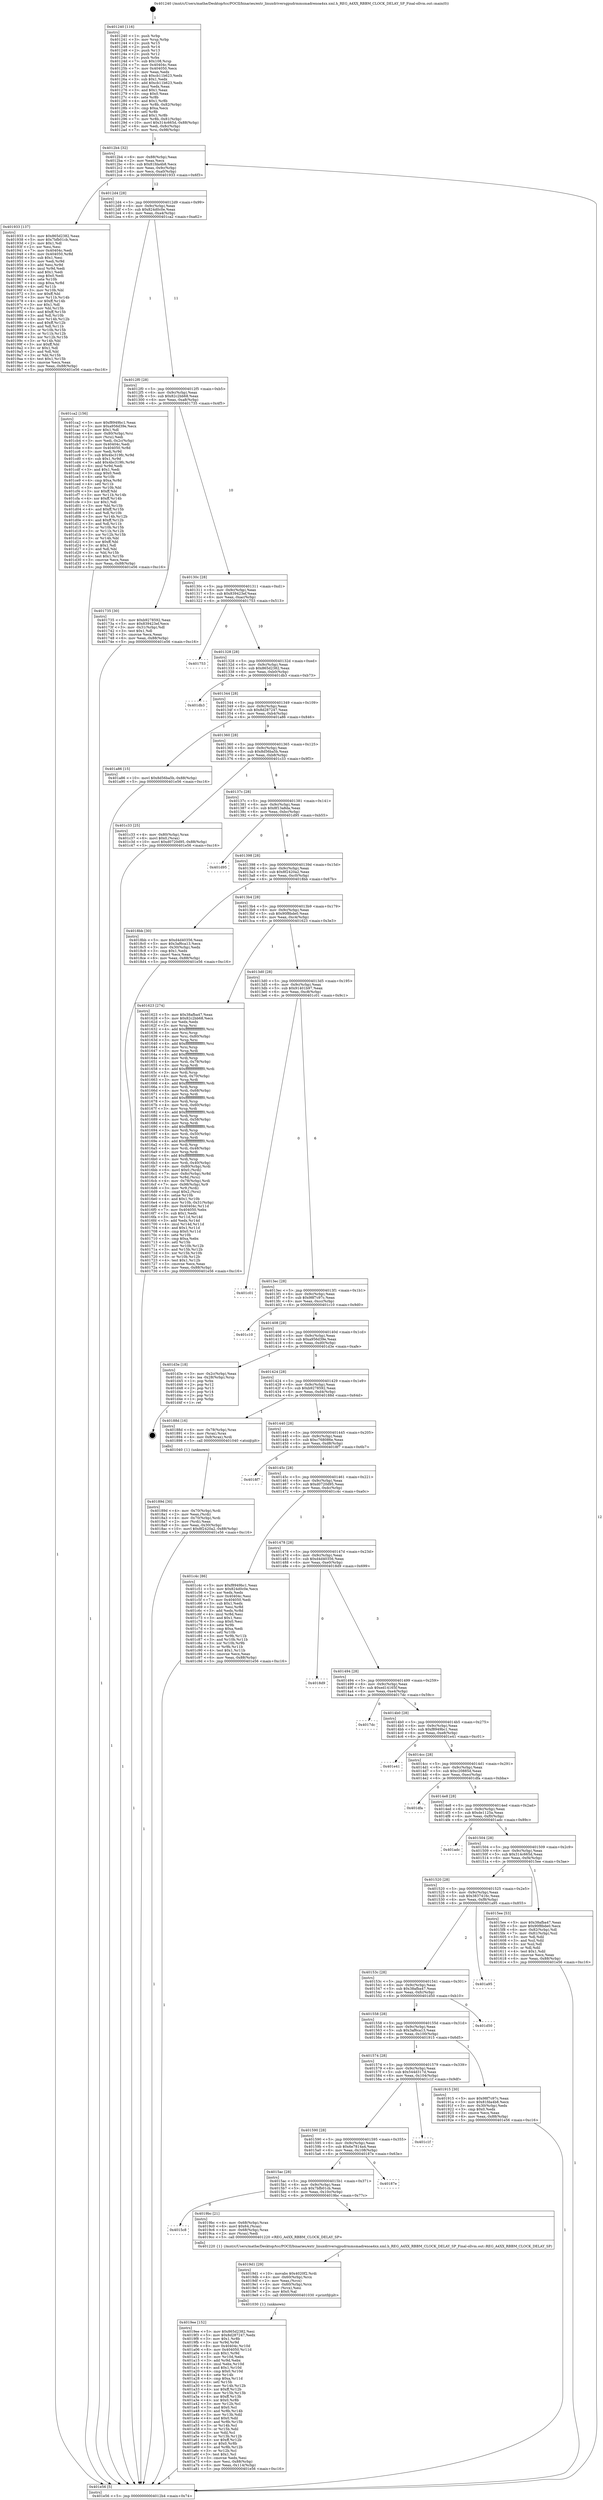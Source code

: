 digraph "0x401240" {
  label = "0x401240 (/mnt/c/Users/mathe/Desktop/tcc/POCII/binaries/extr_linuxdriversgpudrmmsmadrenoa4xx.xml.h_REG_A4XX_RBBM_CLOCK_DELAY_SP_Final-ollvm.out::main(0))"
  labelloc = "t"
  node[shape=record]

  Entry [label="",width=0.3,height=0.3,shape=circle,fillcolor=black,style=filled]
  "0x4012b4" [label="{
     0x4012b4 [32]\l
     | [instrs]\l
     &nbsp;&nbsp;0x4012b4 \<+6\>: mov -0x88(%rbp),%eax\l
     &nbsp;&nbsp;0x4012ba \<+2\>: mov %eax,%ecx\l
     &nbsp;&nbsp;0x4012bc \<+6\>: sub $0x81fda4b8,%ecx\l
     &nbsp;&nbsp;0x4012c2 \<+6\>: mov %eax,-0x9c(%rbp)\l
     &nbsp;&nbsp;0x4012c8 \<+6\>: mov %ecx,-0xa0(%rbp)\l
     &nbsp;&nbsp;0x4012ce \<+6\>: je 0000000000401933 \<main+0x6f3\>\l
  }"]
  "0x401933" [label="{
     0x401933 [137]\l
     | [instrs]\l
     &nbsp;&nbsp;0x401933 \<+5\>: mov $0x865d2382,%eax\l
     &nbsp;&nbsp;0x401938 \<+5\>: mov $0x7bfb01cb,%ecx\l
     &nbsp;&nbsp;0x40193d \<+2\>: mov $0x1,%dl\l
     &nbsp;&nbsp;0x40193f \<+2\>: xor %esi,%esi\l
     &nbsp;&nbsp;0x401941 \<+7\>: mov 0x40404c,%edi\l
     &nbsp;&nbsp;0x401948 \<+8\>: mov 0x404050,%r8d\l
     &nbsp;&nbsp;0x401950 \<+3\>: sub $0x1,%esi\l
     &nbsp;&nbsp;0x401953 \<+3\>: mov %edi,%r9d\l
     &nbsp;&nbsp;0x401956 \<+3\>: add %esi,%r9d\l
     &nbsp;&nbsp;0x401959 \<+4\>: imul %r9d,%edi\l
     &nbsp;&nbsp;0x40195d \<+3\>: and $0x1,%edi\l
     &nbsp;&nbsp;0x401960 \<+3\>: cmp $0x0,%edi\l
     &nbsp;&nbsp;0x401963 \<+4\>: sete %r10b\l
     &nbsp;&nbsp;0x401967 \<+4\>: cmp $0xa,%r8d\l
     &nbsp;&nbsp;0x40196b \<+4\>: setl %r11b\l
     &nbsp;&nbsp;0x40196f \<+3\>: mov %r10b,%bl\l
     &nbsp;&nbsp;0x401972 \<+3\>: xor $0xff,%bl\l
     &nbsp;&nbsp;0x401975 \<+3\>: mov %r11b,%r14b\l
     &nbsp;&nbsp;0x401978 \<+4\>: xor $0xff,%r14b\l
     &nbsp;&nbsp;0x40197c \<+3\>: xor $0x1,%dl\l
     &nbsp;&nbsp;0x40197f \<+3\>: mov %bl,%r15b\l
     &nbsp;&nbsp;0x401982 \<+4\>: and $0xff,%r15b\l
     &nbsp;&nbsp;0x401986 \<+3\>: and %dl,%r10b\l
     &nbsp;&nbsp;0x401989 \<+3\>: mov %r14b,%r12b\l
     &nbsp;&nbsp;0x40198c \<+4\>: and $0xff,%r12b\l
     &nbsp;&nbsp;0x401990 \<+3\>: and %dl,%r11b\l
     &nbsp;&nbsp;0x401993 \<+3\>: or %r10b,%r15b\l
     &nbsp;&nbsp;0x401996 \<+3\>: or %r11b,%r12b\l
     &nbsp;&nbsp;0x401999 \<+3\>: xor %r12b,%r15b\l
     &nbsp;&nbsp;0x40199c \<+3\>: or %r14b,%bl\l
     &nbsp;&nbsp;0x40199f \<+3\>: xor $0xff,%bl\l
     &nbsp;&nbsp;0x4019a2 \<+3\>: or $0x1,%dl\l
     &nbsp;&nbsp;0x4019a5 \<+2\>: and %dl,%bl\l
     &nbsp;&nbsp;0x4019a7 \<+3\>: or %bl,%r15b\l
     &nbsp;&nbsp;0x4019aa \<+4\>: test $0x1,%r15b\l
     &nbsp;&nbsp;0x4019ae \<+3\>: cmovne %ecx,%eax\l
     &nbsp;&nbsp;0x4019b1 \<+6\>: mov %eax,-0x88(%rbp)\l
     &nbsp;&nbsp;0x4019b7 \<+5\>: jmp 0000000000401e56 \<main+0xc16\>\l
  }"]
  "0x4012d4" [label="{
     0x4012d4 [28]\l
     | [instrs]\l
     &nbsp;&nbsp;0x4012d4 \<+5\>: jmp 00000000004012d9 \<main+0x99\>\l
     &nbsp;&nbsp;0x4012d9 \<+6\>: mov -0x9c(%rbp),%eax\l
     &nbsp;&nbsp;0x4012df \<+5\>: sub $0x824d0c0e,%eax\l
     &nbsp;&nbsp;0x4012e4 \<+6\>: mov %eax,-0xa4(%rbp)\l
     &nbsp;&nbsp;0x4012ea \<+6\>: je 0000000000401ca2 \<main+0xa62\>\l
  }"]
  Exit [label="",width=0.3,height=0.3,shape=circle,fillcolor=black,style=filled,peripheries=2]
  "0x401ca2" [label="{
     0x401ca2 [156]\l
     | [instrs]\l
     &nbsp;&nbsp;0x401ca2 \<+5\>: mov $0xf8949bc1,%eax\l
     &nbsp;&nbsp;0x401ca7 \<+5\>: mov $0xa956d39e,%ecx\l
     &nbsp;&nbsp;0x401cac \<+2\>: mov $0x1,%dl\l
     &nbsp;&nbsp;0x401cae \<+4\>: mov -0x80(%rbp),%rsi\l
     &nbsp;&nbsp;0x401cb2 \<+2\>: mov (%rsi),%edi\l
     &nbsp;&nbsp;0x401cb4 \<+3\>: mov %edi,-0x2c(%rbp)\l
     &nbsp;&nbsp;0x401cb7 \<+7\>: mov 0x40404c,%edi\l
     &nbsp;&nbsp;0x401cbe \<+8\>: mov 0x404050,%r8d\l
     &nbsp;&nbsp;0x401cc6 \<+3\>: mov %edi,%r9d\l
     &nbsp;&nbsp;0x401cc9 \<+7\>: sub $0x4bc319fc,%r9d\l
     &nbsp;&nbsp;0x401cd0 \<+4\>: sub $0x1,%r9d\l
     &nbsp;&nbsp;0x401cd4 \<+7\>: add $0x4bc319fc,%r9d\l
     &nbsp;&nbsp;0x401cdb \<+4\>: imul %r9d,%edi\l
     &nbsp;&nbsp;0x401cdf \<+3\>: and $0x1,%edi\l
     &nbsp;&nbsp;0x401ce2 \<+3\>: cmp $0x0,%edi\l
     &nbsp;&nbsp;0x401ce5 \<+4\>: sete %r10b\l
     &nbsp;&nbsp;0x401ce9 \<+4\>: cmp $0xa,%r8d\l
     &nbsp;&nbsp;0x401ced \<+4\>: setl %r11b\l
     &nbsp;&nbsp;0x401cf1 \<+3\>: mov %r10b,%bl\l
     &nbsp;&nbsp;0x401cf4 \<+3\>: xor $0xff,%bl\l
     &nbsp;&nbsp;0x401cf7 \<+3\>: mov %r11b,%r14b\l
     &nbsp;&nbsp;0x401cfa \<+4\>: xor $0xff,%r14b\l
     &nbsp;&nbsp;0x401cfe \<+3\>: xor $0x1,%dl\l
     &nbsp;&nbsp;0x401d01 \<+3\>: mov %bl,%r15b\l
     &nbsp;&nbsp;0x401d04 \<+4\>: and $0xff,%r15b\l
     &nbsp;&nbsp;0x401d08 \<+3\>: and %dl,%r10b\l
     &nbsp;&nbsp;0x401d0b \<+3\>: mov %r14b,%r12b\l
     &nbsp;&nbsp;0x401d0e \<+4\>: and $0xff,%r12b\l
     &nbsp;&nbsp;0x401d12 \<+3\>: and %dl,%r11b\l
     &nbsp;&nbsp;0x401d15 \<+3\>: or %r10b,%r15b\l
     &nbsp;&nbsp;0x401d18 \<+3\>: or %r11b,%r12b\l
     &nbsp;&nbsp;0x401d1b \<+3\>: xor %r12b,%r15b\l
     &nbsp;&nbsp;0x401d1e \<+3\>: or %r14b,%bl\l
     &nbsp;&nbsp;0x401d21 \<+3\>: xor $0xff,%bl\l
     &nbsp;&nbsp;0x401d24 \<+3\>: or $0x1,%dl\l
     &nbsp;&nbsp;0x401d27 \<+2\>: and %dl,%bl\l
     &nbsp;&nbsp;0x401d29 \<+3\>: or %bl,%r15b\l
     &nbsp;&nbsp;0x401d2c \<+4\>: test $0x1,%r15b\l
     &nbsp;&nbsp;0x401d30 \<+3\>: cmovne %ecx,%eax\l
     &nbsp;&nbsp;0x401d33 \<+6\>: mov %eax,-0x88(%rbp)\l
     &nbsp;&nbsp;0x401d39 \<+5\>: jmp 0000000000401e56 \<main+0xc16\>\l
  }"]
  "0x4012f0" [label="{
     0x4012f0 [28]\l
     | [instrs]\l
     &nbsp;&nbsp;0x4012f0 \<+5\>: jmp 00000000004012f5 \<main+0xb5\>\l
     &nbsp;&nbsp;0x4012f5 \<+6\>: mov -0x9c(%rbp),%eax\l
     &nbsp;&nbsp;0x4012fb \<+5\>: sub $0x82c2bb68,%eax\l
     &nbsp;&nbsp;0x401300 \<+6\>: mov %eax,-0xa8(%rbp)\l
     &nbsp;&nbsp;0x401306 \<+6\>: je 0000000000401735 \<main+0x4f5\>\l
  }"]
  "0x4019ee" [label="{
     0x4019ee [152]\l
     | [instrs]\l
     &nbsp;&nbsp;0x4019ee \<+5\>: mov $0x865d2382,%esi\l
     &nbsp;&nbsp;0x4019f3 \<+5\>: mov $0x8d287247,%edx\l
     &nbsp;&nbsp;0x4019f8 \<+3\>: mov $0x1,%r8b\l
     &nbsp;&nbsp;0x4019fb \<+3\>: xor %r9d,%r9d\l
     &nbsp;&nbsp;0x4019fe \<+8\>: mov 0x40404c,%r10d\l
     &nbsp;&nbsp;0x401a06 \<+8\>: mov 0x404050,%r11d\l
     &nbsp;&nbsp;0x401a0e \<+4\>: sub $0x1,%r9d\l
     &nbsp;&nbsp;0x401a12 \<+3\>: mov %r10d,%ebx\l
     &nbsp;&nbsp;0x401a15 \<+3\>: add %r9d,%ebx\l
     &nbsp;&nbsp;0x401a18 \<+4\>: imul %ebx,%r10d\l
     &nbsp;&nbsp;0x401a1c \<+4\>: and $0x1,%r10d\l
     &nbsp;&nbsp;0x401a20 \<+4\>: cmp $0x0,%r10d\l
     &nbsp;&nbsp;0x401a24 \<+4\>: sete %r14b\l
     &nbsp;&nbsp;0x401a28 \<+4\>: cmp $0xa,%r11d\l
     &nbsp;&nbsp;0x401a2c \<+4\>: setl %r15b\l
     &nbsp;&nbsp;0x401a30 \<+3\>: mov %r14b,%r12b\l
     &nbsp;&nbsp;0x401a33 \<+4\>: xor $0xff,%r12b\l
     &nbsp;&nbsp;0x401a37 \<+3\>: mov %r15b,%r13b\l
     &nbsp;&nbsp;0x401a3a \<+4\>: xor $0xff,%r13b\l
     &nbsp;&nbsp;0x401a3e \<+4\>: xor $0x0,%r8b\l
     &nbsp;&nbsp;0x401a42 \<+3\>: mov %r12b,%cl\l
     &nbsp;&nbsp;0x401a45 \<+3\>: and $0x0,%cl\l
     &nbsp;&nbsp;0x401a48 \<+3\>: and %r8b,%r14b\l
     &nbsp;&nbsp;0x401a4b \<+3\>: mov %r13b,%dil\l
     &nbsp;&nbsp;0x401a4e \<+4\>: and $0x0,%dil\l
     &nbsp;&nbsp;0x401a52 \<+3\>: and %r8b,%r15b\l
     &nbsp;&nbsp;0x401a55 \<+3\>: or %r14b,%cl\l
     &nbsp;&nbsp;0x401a58 \<+3\>: or %r15b,%dil\l
     &nbsp;&nbsp;0x401a5b \<+3\>: xor %dil,%cl\l
     &nbsp;&nbsp;0x401a5e \<+3\>: or %r13b,%r12b\l
     &nbsp;&nbsp;0x401a61 \<+4\>: xor $0xff,%r12b\l
     &nbsp;&nbsp;0x401a65 \<+4\>: or $0x0,%r8b\l
     &nbsp;&nbsp;0x401a69 \<+3\>: and %r8b,%r12b\l
     &nbsp;&nbsp;0x401a6c \<+3\>: or %r12b,%cl\l
     &nbsp;&nbsp;0x401a6f \<+3\>: test $0x1,%cl\l
     &nbsp;&nbsp;0x401a72 \<+3\>: cmovne %edx,%esi\l
     &nbsp;&nbsp;0x401a75 \<+6\>: mov %esi,-0x88(%rbp)\l
     &nbsp;&nbsp;0x401a7b \<+6\>: mov %eax,-0x114(%rbp)\l
     &nbsp;&nbsp;0x401a81 \<+5\>: jmp 0000000000401e56 \<main+0xc16\>\l
  }"]
  "0x401735" [label="{
     0x401735 [30]\l
     | [instrs]\l
     &nbsp;&nbsp;0x401735 \<+5\>: mov $0xb9278592,%eax\l
     &nbsp;&nbsp;0x40173a \<+5\>: mov $0x839423ef,%ecx\l
     &nbsp;&nbsp;0x40173f \<+3\>: mov -0x31(%rbp),%dl\l
     &nbsp;&nbsp;0x401742 \<+3\>: test $0x1,%dl\l
     &nbsp;&nbsp;0x401745 \<+3\>: cmovne %ecx,%eax\l
     &nbsp;&nbsp;0x401748 \<+6\>: mov %eax,-0x88(%rbp)\l
     &nbsp;&nbsp;0x40174e \<+5\>: jmp 0000000000401e56 \<main+0xc16\>\l
  }"]
  "0x40130c" [label="{
     0x40130c [28]\l
     | [instrs]\l
     &nbsp;&nbsp;0x40130c \<+5\>: jmp 0000000000401311 \<main+0xd1\>\l
     &nbsp;&nbsp;0x401311 \<+6\>: mov -0x9c(%rbp),%eax\l
     &nbsp;&nbsp;0x401317 \<+5\>: sub $0x839423ef,%eax\l
     &nbsp;&nbsp;0x40131c \<+6\>: mov %eax,-0xac(%rbp)\l
     &nbsp;&nbsp;0x401322 \<+6\>: je 0000000000401753 \<main+0x513\>\l
  }"]
  "0x4019d1" [label="{
     0x4019d1 [29]\l
     | [instrs]\l
     &nbsp;&nbsp;0x4019d1 \<+10\>: movabs $0x4020f2,%rdi\l
     &nbsp;&nbsp;0x4019db \<+4\>: mov -0x60(%rbp),%rcx\l
     &nbsp;&nbsp;0x4019df \<+2\>: mov %eax,(%rcx)\l
     &nbsp;&nbsp;0x4019e1 \<+4\>: mov -0x60(%rbp),%rcx\l
     &nbsp;&nbsp;0x4019e5 \<+2\>: mov (%rcx),%esi\l
     &nbsp;&nbsp;0x4019e7 \<+2\>: mov $0x0,%al\l
     &nbsp;&nbsp;0x4019e9 \<+5\>: call 0000000000401030 \<printf@plt\>\l
     | [calls]\l
     &nbsp;&nbsp;0x401030 \{1\} (unknown)\l
  }"]
  "0x401753" [label="{
     0x401753\l
  }", style=dashed]
  "0x401328" [label="{
     0x401328 [28]\l
     | [instrs]\l
     &nbsp;&nbsp;0x401328 \<+5\>: jmp 000000000040132d \<main+0xed\>\l
     &nbsp;&nbsp;0x40132d \<+6\>: mov -0x9c(%rbp),%eax\l
     &nbsp;&nbsp;0x401333 \<+5\>: sub $0x865d2382,%eax\l
     &nbsp;&nbsp;0x401338 \<+6\>: mov %eax,-0xb0(%rbp)\l
     &nbsp;&nbsp;0x40133e \<+6\>: je 0000000000401db3 \<main+0xb73\>\l
  }"]
  "0x4015c8" [label="{
     0x4015c8\l
  }", style=dashed]
  "0x401db3" [label="{
     0x401db3\l
  }", style=dashed]
  "0x401344" [label="{
     0x401344 [28]\l
     | [instrs]\l
     &nbsp;&nbsp;0x401344 \<+5\>: jmp 0000000000401349 \<main+0x109\>\l
     &nbsp;&nbsp;0x401349 \<+6\>: mov -0x9c(%rbp),%eax\l
     &nbsp;&nbsp;0x40134f \<+5\>: sub $0x8d287247,%eax\l
     &nbsp;&nbsp;0x401354 \<+6\>: mov %eax,-0xb4(%rbp)\l
     &nbsp;&nbsp;0x40135a \<+6\>: je 0000000000401a86 \<main+0x846\>\l
  }"]
  "0x4019bc" [label="{
     0x4019bc [21]\l
     | [instrs]\l
     &nbsp;&nbsp;0x4019bc \<+4\>: mov -0x68(%rbp),%rax\l
     &nbsp;&nbsp;0x4019c0 \<+6\>: movl $0x64,(%rax)\l
     &nbsp;&nbsp;0x4019c6 \<+4\>: mov -0x68(%rbp),%rax\l
     &nbsp;&nbsp;0x4019ca \<+2\>: mov (%rax),%edi\l
     &nbsp;&nbsp;0x4019cc \<+5\>: call 0000000000401220 \<REG_A4XX_RBBM_CLOCK_DELAY_SP\>\l
     | [calls]\l
     &nbsp;&nbsp;0x401220 \{1\} (/mnt/c/Users/mathe/Desktop/tcc/POCII/binaries/extr_linuxdriversgpudrmmsmadrenoa4xx.xml.h_REG_A4XX_RBBM_CLOCK_DELAY_SP_Final-ollvm.out::REG_A4XX_RBBM_CLOCK_DELAY_SP)\l
  }"]
  "0x401a86" [label="{
     0x401a86 [15]\l
     | [instrs]\l
     &nbsp;&nbsp;0x401a86 \<+10\>: movl $0x8d56ba5b,-0x88(%rbp)\l
     &nbsp;&nbsp;0x401a90 \<+5\>: jmp 0000000000401e56 \<main+0xc16\>\l
  }"]
  "0x401360" [label="{
     0x401360 [28]\l
     | [instrs]\l
     &nbsp;&nbsp;0x401360 \<+5\>: jmp 0000000000401365 \<main+0x125\>\l
     &nbsp;&nbsp;0x401365 \<+6\>: mov -0x9c(%rbp),%eax\l
     &nbsp;&nbsp;0x40136b \<+5\>: sub $0x8d56ba5b,%eax\l
     &nbsp;&nbsp;0x401370 \<+6\>: mov %eax,-0xb8(%rbp)\l
     &nbsp;&nbsp;0x401376 \<+6\>: je 0000000000401c33 \<main+0x9f3\>\l
  }"]
  "0x4015ac" [label="{
     0x4015ac [28]\l
     | [instrs]\l
     &nbsp;&nbsp;0x4015ac \<+5\>: jmp 00000000004015b1 \<main+0x371\>\l
     &nbsp;&nbsp;0x4015b1 \<+6\>: mov -0x9c(%rbp),%eax\l
     &nbsp;&nbsp;0x4015b7 \<+5\>: sub $0x7bfb01cb,%eax\l
     &nbsp;&nbsp;0x4015bc \<+6\>: mov %eax,-0x10c(%rbp)\l
     &nbsp;&nbsp;0x4015c2 \<+6\>: je 00000000004019bc \<main+0x77c\>\l
  }"]
  "0x401c33" [label="{
     0x401c33 [25]\l
     | [instrs]\l
     &nbsp;&nbsp;0x401c33 \<+4\>: mov -0x80(%rbp),%rax\l
     &nbsp;&nbsp;0x401c37 \<+6\>: movl $0x0,(%rax)\l
     &nbsp;&nbsp;0x401c3d \<+10\>: movl $0xd0720d95,-0x88(%rbp)\l
     &nbsp;&nbsp;0x401c47 \<+5\>: jmp 0000000000401e56 \<main+0xc16\>\l
  }"]
  "0x40137c" [label="{
     0x40137c [28]\l
     | [instrs]\l
     &nbsp;&nbsp;0x40137c \<+5\>: jmp 0000000000401381 \<main+0x141\>\l
     &nbsp;&nbsp;0x401381 \<+6\>: mov -0x9c(%rbp),%eax\l
     &nbsp;&nbsp;0x401387 \<+5\>: sub $0x8f13a8da,%eax\l
     &nbsp;&nbsp;0x40138c \<+6\>: mov %eax,-0xbc(%rbp)\l
     &nbsp;&nbsp;0x401392 \<+6\>: je 0000000000401d95 \<main+0xb55\>\l
  }"]
  "0x40187e" [label="{
     0x40187e\l
  }", style=dashed]
  "0x401d95" [label="{
     0x401d95\l
  }", style=dashed]
  "0x401398" [label="{
     0x401398 [28]\l
     | [instrs]\l
     &nbsp;&nbsp;0x401398 \<+5\>: jmp 000000000040139d \<main+0x15d\>\l
     &nbsp;&nbsp;0x40139d \<+6\>: mov -0x9c(%rbp),%eax\l
     &nbsp;&nbsp;0x4013a3 \<+5\>: sub $0x8f2420a2,%eax\l
     &nbsp;&nbsp;0x4013a8 \<+6\>: mov %eax,-0xc0(%rbp)\l
     &nbsp;&nbsp;0x4013ae \<+6\>: je 00000000004018bb \<main+0x67b\>\l
  }"]
  "0x401590" [label="{
     0x401590 [28]\l
     | [instrs]\l
     &nbsp;&nbsp;0x401590 \<+5\>: jmp 0000000000401595 \<main+0x355\>\l
     &nbsp;&nbsp;0x401595 \<+6\>: mov -0x9c(%rbp),%eax\l
     &nbsp;&nbsp;0x40159b \<+5\>: sub $0x6e7814a4,%eax\l
     &nbsp;&nbsp;0x4015a0 \<+6\>: mov %eax,-0x108(%rbp)\l
     &nbsp;&nbsp;0x4015a6 \<+6\>: je 000000000040187e \<main+0x63e\>\l
  }"]
  "0x4018bb" [label="{
     0x4018bb [30]\l
     | [instrs]\l
     &nbsp;&nbsp;0x4018bb \<+5\>: mov $0xd4d40356,%eax\l
     &nbsp;&nbsp;0x4018c0 \<+5\>: mov $0x3af6ca13,%ecx\l
     &nbsp;&nbsp;0x4018c5 \<+3\>: mov -0x30(%rbp),%edx\l
     &nbsp;&nbsp;0x4018c8 \<+3\>: cmp $0x1,%edx\l
     &nbsp;&nbsp;0x4018cb \<+3\>: cmovl %ecx,%eax\l
     &nbsp;&nbsp;0x4018ce \<+6\>: mov %eax,-0x88(%rbp)\l
     &nbsp;&nbsp;0x4018d4 \<+5\>: jmp 0000000000401e56 \<main+0xc16\>\l
  }"]
  "0x4013b4" [label="{
     0x4013b4 [28]\l
     | [instrs]\l
     &nbsp;&nbsp;0x4013b4 \<+5\>: jmp 00000000004013b9 \<main+0x179\>\l
     &nbsp;&nbsp;0x4013b9 \<+6\>: mov -0x9c(%rbp),%eax\l
     &nbsp;&nbsp;0x4013bf \<+5\>: sub $0x90f8bde0,%eax\l
     &nbsp;&nbsp;0x4013c4 \<+6\>: mov %eax,-0xc4(%rbp)\l
     &nbsp;&nbsp;0x4013ca \<+6\>: je 0000000000401623 \<main+0x3e3\>\l
  }"]
  "0x401c1f" [label="{
     0x401c1f\l
  }", style=dashed]
  "0x401623" [label="{
     0x401623 [274]\l
     | [instrs]\l
     &nbsp;&nbsp;0x401623 \<+5\>: mov $0x38afba47,%eax\l
     &nbsp;&nbsp;0x401628 \<+5\>: mov $0x82c2bb68,%ecx\l
     &nbsp;&nbsp;0x40162d \<+2\>: xor %edx,%edx\l
     &nbsp;&nbsp;0x40162f \<+3\>: mov %rsp,%rsi\l
     &nbsp;&nbsp;0x401632 \<+4\>: add $0xfffffffffffffff0,%rsi\l
     &nbsp;&nbsp;0x401636 \<+3\>: mov %rsi,%rsp\l
     &nbsp;&nbsp;0x401639 \<+4\>: mov %rsi,-0x80(%rbp)\l
     &nbsp;&nbsp;0x40163d \<+3\>: mov %rsp,%rsi\l
     &nbsp;&nbsp;0x401640 \<+4\>: add $0xfffffffffffffff0,%rsi\l
     &nbsp;&nbsp;0x401644 \<+3\>: mov %rsi,%rsp\l
     &nbsp;&nbsp;0x401647 \<+3\>: mov %rsp,%rdi\l
     &nbsp;&nbsp;0x40164a \<+4\>: add $0xfffffffffffffff0,%rdi\l
     &nbsp;&nbsp;0x40164e \<+3\>: mov %rdi,%rsp\l
     &nbsp;&nbsp;0x401651 \<+4\>: mov %rdi,-0x78(%rbp)\l
     &nbsp;&nbsp;0x401655 \<+3\>: mov %rsp,%rdi\l
     &nbsp;&nbsp;0x401658 \<+4\>: add $0xfffffffffffffff0,%rdi\l
     &nbsp;&nbsp;0x40165c \<+3\>: mov %rdi,%rsp\l
     &nbsp;&nbsp;0x40165f \<+4\>: mov %rdi,-0x70(%rbp)\l
     &nbsp;&nbsp;0x401663 \<+3\>: mov %rsp,%rdi\l
     &nbsp;&nbsp;0x401666 \<+4\>: add $0xfffffffffffffff0,%rdi\l
     &nbsp;&nbsp;0x40166a \<+3\>: mov %rdi,%rsp\l
     &nbsp;&nbsp;0x40166d \<+4\>: mov %rdi,-0x68(%rbp)\l
     &nbsp;&nbsp;0x401671 \<+3\>: mov %rsp,%rdi\l
     &nbsp;&nbsp;0x401674 \<+4\>: add $0xfffffffffffffff0,%rdi\l
     &nbsp;&nbsp;0x401678 \<+3\>: mov %rdi,%rsp\l
     &nbsp;&nbsp;0x40167b \<+4\>: mov %rdi,-0x60(%rbp)\l
     &nbsp;&nbsp;0x40167f \<+3\>: mov %rsp,%rdi\l
     &nbsp;&nbsp;0x401682 \<+4\>: add $0xfffffffffffffff0,%rdi\l
     &nbsp;&nbsp;0x401686 \<+3\>: mov %rdi,%rsp\l
     &nbsp;&nbsp;0x401689 \<+4\>: mov %rdi,-0x58(%rbp)\l
     &nbsp;&nbsp;0x40168d \<+3\>: mov %rsp,%rdi\l
     &nbsp;&nbsp;0x401690 \<+4\>: add $0xfffffffffffffff0,%rdi\l
     &nbsp;&nbsp;0x401694 \<+3\>: mov %rdi,%rsp\l
     &nbsp;&nbsp;0x401697 \<+4\>: mov %rdi,-0x50(%rbp)\l
     &nbsp;&nbsp;0x40169b \<+3\>: mov %rsp,%rdi\l
     &nbsp;&nbsp;0x40169e \<+4\>: add $0xfffffffffffffff0,%rdi\l
     &nbsp;&nbsp;0x4016a2 \<+3\>: mov %rdi,%rsp\l
     &nbsp;&nbsp;0x4016a5 \<+4\>: mov %rdi,-0x48(%rbp)\l
     &nbsp;&nbsp;0x4016a9 \<+3\>: mov %rsp,%rdi\l
     &nbsp;&nbsp;0x4016ac \<+4\>: add $0xfffffffffffffff0,%rdi\l
     &nbsp;&nbsp;0x4016b0 \<+3\>: mov %rdi,%rsp\l
     &nbsp;&nbsp;0x4016b3 \<+4\>: mov %rdi,-0x40(%rbp)\l
     &nbsp;&nbsp;0x4016b7 \<+4\>: mov -0x80(%rbp),%rdi\l
     &nbsp;&nbsp;0x4016bb \<+6\>: movl $0x0,(%rdi)\l
     &nbsp;&nbsp;0x4016c1 \<+7\>: mov -0x8c(%rbp),%r8d\l
     &nbsp;&nbsp;0x4016c8 \<+3\>: mov %r8d,(%rsi)\l
     &nbsp;&nbsp;0x4016cb \<+4\>: mov -0x78(%rbp),%rdi\l
     &nbsp;&nbsp;0x4016cf \<+7\>: mov -0x98(%rbp),%r9\l
     &nbsp;&nbsp;0x4016d6 \<+3\>: mov %r9,(%rdi)\l
     &nbsp;&nbsp;0x4016d9 \<+3\>: cmpl $0x2,(%rsi)\l
     &nbsp;&nbsp;0x4016dc \<+4\>: setne %r10b\l
     &nbsp;&nbsp;0x4016e0 \<+4\>: and $0x1,%r10b\l
     &nbsp;&nbsp;0x4016e4 \<+4\>: mov %r10b,-0x31(%rbp)\l
     &nbsp;&nbsp;0x4016e8 \<+8\>: mov 0x40404c,%r11d\l
     &nbsp;&nbsp;0x4016f0 \<+7\>: mov 0x404050,%ebx\l
     &nbsp;&nbsp;0x4016f7 \<+3\>: sub $0x1,%edx\l
     &nbsp;&nbsp;0x4016fa \<+3\>: mov %r11d,%r14d\l
     &nbsp;&nbsp;0x4016fd \<+3\>: add %edx,%r14d\l
     &nbsp;&nbsp;0x401700 \<+4\>: imul %r14d,%r11d\l
     &nbsp;&nbsp;0x401704 \<+4\>: and $0x1,%r11d\l
     &nbsp;&nbsp;0x401708 \<+4\>: cmp $0x0,%r11d\l
     &nbsp;&nbsp;0x40170c \<+4\>: sete %r10b\l
     &nbsp;&nbsp;0x401710 \<+3\>: cmp $0xa,%ebx\l
     &nbsp;&nbsp;0x401713 \<+4\>: setl %r15b\l
     &nbsp;&nbsp;0x401717 \<+3\>: mov %r10b,%r12b\l
     &nbsp;&nbsp;0x40171a \<+3\>: and %r15b,%r12b\l
     &nbsp;&nbsp;0x40171d \<+3\>: xor %r15b,%r10b\l
     &nbsp;&nbsp;0x401720 \<+3\>: or %r10b,%r12b\l
     &nbsp;&nbsp;0x401723 \<+4\>: test $0x1,%r12b\l
     &nbsp;&nbsp;0x401727 \<+3\>: cmovne %ecx,%eax\l
     &nbsp;&nbsp;0x40172a \<+6\>: mov %eax,-0x88(%rbp)\l
     &nbsp;&nbsp;0x401730 \<+5\>: jmp 0000000000401e56 \<main+0xc16\>\l
  }"]
  "0x4013d0" [label="{
     0x4013d0 [28]\l
     | [instrs]\l
     &nbsp;&nbsp;0x4013d0 \<+5\>: jmp 00000000004013d5 \<main+0x195\>\l
     &nbsp;&nbsp;0x4013d5 \<+6\>: mov -0x9c(%rbp),%eax\l
     &nbsp;&nbsp;0x4013db \<+5\>: sub $0x91401b97,%eax\l
     &nbsp;&nbsp;0x4013e0 \<+6\>: mov %eax,-0xc8(%rbp)\l
     &nbsp;&nbsp;0x4013e6 \<+6\>: je 0000000000401c01 \<main+0x9c1\>\l
  }"]
  "0x401574" [label="{
     0x401574 [28]\l
     | [instrs]\l
     &nbsp;&nbsp;0x401574 \<+5\>: jmp 0000000000401579 \<main+0x339\>\l
     &nbsp;&nbsp;0x401579 \<+6\>: mov -0x9c(%rbp),%eax\l
     &nbsp;&nbsp;0x40157f \<+5\>: sub $0x544d317d,%eax\l
     &nbsp;&nbsp;0x401584 \<+6\>: mov %eax,-0x104(%rbp)\l
     &nbsp;&nbsp;0x40158a \<+6\>: je 0000000000401c1f \<main+0x9df\>\l
  }"]
  "0x401c01" [label="{
     0x401c01\l
  }", style=dashed]
  "0x4013ec" [label="{
     0x4013ec [28]\l
     | [instrs]\l
     &nbsp;&nbsp;0x4013ec \<+5\>: jmp 00000000004013f1 \<main+0x1b1\>\l
     &nbsp;&nbsp;0x4013f1 \<+6\>: mov -0x9c(%rbp),%eax\l
     &nbsp;&nbsp;0x4013f7 \<+5\>: sub $0x98f7c97c,%eax\l
     &nbsp;&nbsp;0x4013fc \<+6\>: mov %eax,-0xcc(%rbp)\l
     &nbsp;&nbsp;0x401402 \<+6\>: je 0000000000401c10 \<main+0x9d0\>\l
  }"]
  "0x401915" [label="{
     0x401915 [30]\l
     | [instrs]\l
     &nbsp;&nbsp;0x401915 \<+5\>: mov $0x98f7c97c,%eax\l
     &nbsp;&nbsp;0x40191a \<+5\>: mov $0x81fda4b8,%ecx\l
     &nbsp;&nbsp;0x40191f \<+3\>: mov -0x30(%rbp),%edx\l
     &nbsp;&nbsp;0x401922 \<+3\>: cmp $0x0,%edx\l
     &nbsp;&nbsp;0x401925 \<+3\>: cmove %ecx,%eax\l
     &nbsp;&nbsp;0x401928 \<+6\>: mov %eax,-0x88(%rbp)\l
     &nbsp;&nbsp;0x40192e \<+5\>: jmp 0000000000401e56 \<main+0xc16\>\l
  }"]
  "0x401c10" [label="{
     0x401c10\l
  }", style=dashed]
  "0x401408" [label="{
     0x401408 [28]\l
     | [instrs]\l
     &nbsp;&nbsp;0x401408 \<+5\>: jmp 000000000040140d \<main+0x1cd\>\l
     &nbsp;&nbsp;0x40140d \<+6\>: mov -0x9c(%rbp),%eax\l
     &nbsp;&nbsp;0x401413 \<+5\>: sub $0xa956d39e,%eax\l
     &nbsp;&nbsp;0x401418 \<+6\>: mov %eax,-0xd0(%rbp)\l
     &nbsp;&nbsp;0x40141e \<+6\>: je 0000000000401d3e \<main+0xafe\>\l
  }"]
  "0x401558" [label="{
     0x401558 [28]\l
     | [instrs]\l
     &nbsp;&nbsp;0x401558 \<+5\>: jmp 000000000040155d \<main+0x31d\>\l
     &nbsp;&nbsp;0x40155d \<+6\>: mov -0x9c(%rbp),%eax\l
     &nbsp;&nbsp;0x401563 \<+5\>: sub $0x3af6ca13,%eax\l
     &nbsp;&nbsp;0x401568 \<+6\>: mov %eax,-0x100(%rbp)\l
     &nbsp;&nbsp;0x40156e \<+6\>: je 0000000000401915 \<main+0x6d5\>\l
  }"]
  "0x401d3e" [label="{
     0x401d3e [18]\l
     | [instrs]\l
     &nbsp;&nbsp;0x401d3e \<+3\>: mov -0x2c(%rbp),%eax\l
     &nbsp;&nbsp;0x401d41 \<+4\>: lea -0x28(%rbp),%rsp\l
     &nbsp;&nbsp;0x401d45 \<+1\>: pop %rbx\l
     &nbsp;&nbsp;0x401d46 \<+2\>: pop %r12\l
     &nbsp;&nbsp;0x401d48 \<+2\>: pop %r13\l
     &nbsp;&nbsp;0x401d4a \<+2\>: pop %r14\l
     &nbsp;&nbsp;0x401d4c \<+2\>: pop %r15\l
     &nbsp;&nbsp;0x401d4e \<+1\>: pop %rbp\l
     &nbsp;&nbsp;0x401d4f \<+1\>: ret\l
  }"]
  "0x401424" [label="{
     0x401424 [28]\l
     | [instrs]\l
     &nbsp;&nbsp;0x401424 \<+5\>: jmp 0000000000401429 \<main+0x1e9\>\l
     &nbsp;&nbsp;0x401429 \<+6\>: mov -0x9c(%rbp),%eax\l
     &nbsp;&nbsp;0x40142f \<+5\>: sub $0xb9278592,%eax\l
     &nbsp;&nbsp;0x401434 \<+6\>: mov %eax,-0xd4(%rbp)\l
     &nbsp;&nbsp;0x40143a \<+6\>: je 000000000040188d \<main+0x64d\>\l
  }"]
  "0x401d50" [label="{
     0x401d50\l
  }", style=dashed]
  "0x40188d" [label="{
     0x40188d [16]\l
     | [instrs]\l
     &nbsp;&nbsp;0x40188d \<+4\>: mov -0x78(%rbp),%rax\l
     &nbsp;&nbsp;0x401891 \<+3\>: mov (%rax),%rax\l
     &nbsp;&nbsp;0x401894 \<+4\>: mov 0x8(%rax),%rdi\l
     &nbsp;&nbsp;0x401898 \<+5\>: call 0000000000401040 \<atoi@plt\>\l
     | [calls]\l
     &nbsp;&nbsp;0x401040 \{1\} (unknown)\l
  }"]
  "0x401440" [label="{
     0x401440 [28]\l
     | [instrs]\l
     &nbsp;&nbsp;0x401440 \<+5\>: jmp 0000000000401445 \<main+0x205\>\l
     &nbsp;&nbsp;0x401445 \<+6\>: mov -0x9c(%rbp),%eax\l
     &nbsp;&nbsp;0x40144b \<+5\>: sub $0xc768086e,%eax\l
     &nbsp;&nbsp;0x401450 \<+6\>: mov %eax,-0xd8(%rbp)\l
     &nbsp;&nbsp;0x401456 \<+6\>: je 00000000004018f7 \<main+0x6b7\>\l
  }"]
  "0x40153c" [label="{
     0x40153c [28]\l
     | [instrs]\l
     &nbsp;&nbsp;0x40153c \<+5\>: jmp 0000000000401541 \<main+0x301\>\l
     &nbsp;&nbsp;0x401541 \<+6\>: mov -0x9c(%rbp),%eax\l
     &nbsp;&nbsp;0x401547 \<+5\>: sub $0x38afba47,%eax\l
     &nbsp;&nbsp;0x40154c \<+6\>: mov %eax,-0xfc(%rbp)\l
     &nbsp;&nbsp;0x401552 \<+6\>: je 0000000000401d50 \<main+0xb10\>\l
  }"]
  "0x4018f7" [label="{
     0x4018f7\l
  }", style=dashed]
  "0x40145c" [label="{
     0x40145c [28]\l
     | [instrs]\l
     &nbsp;&nbsp;0x40145c \<+5\>: jmp 0000000000401461 \<main+0x221\>\l
     &nbsp;&nbsp;0x401461 \<+6\>: mov -0x9c(%rbp),%eax\l
     &nbsp;&nbsp;0x401467 \<+5\>: sub $0xd0720d95,%eax\l
     &nbsp;&nbsp;0x40146c \<+6\>: mov %eax,-0xdc(%rbp)\l
     &nbsp;&nbsp;0x401472 \<+6\>: je 0000000000401c4c \<main+0xa0c\>\l
  }"]
  "0x401a95" [label="{
     0x401a95\l
  }", style=dashed]
  "0x401c4c" [label="{
     0x401c4c [86]\l
     | [instrs]\l
     &nbsp;&nbsp;0x401c4c \<+5\>: mov $0xf8949bc1,%eax\l
     &nbsp;&nbsp;0x401c51 \<+5\>: mov $0x824d0c0e,%ecx\l
     &nbsp;&nbsp;0x401c56 \<+2\>: xor %edx,%edx\l
     &nbsp;&nbsp;0x401c58 \<+7\>: mov 0x40404c,%esi\l
     &nbsp;&nbsp;0x401c5f \<+7\>: mov 0x404050,%edi\l
     &nbsp;&nbsp;0x401c66 \<+3\>: sub $0x1,%edx\l
     &nbsp;&nbsp;0x401c69 \<+3\>: mov %esi,%r8d\l
     &nbsp;&nbsp;0x401c6c \<+3\>: add %edx,%r8d\l
     &nbsp;&nbsp;0x401c6f \<+4\>: imul %r8d,%esi\l
     &nbsp;&nbsp;0x401c73 \<+3\>: and $0x1,%esi\l
     &nbsp;&nbsp;0x401c76 \<+3\>: cmp $0x0,%esi\l
     &nbsp;&nbsp;0x401c79 \<+4\>: sete %r9b\l
     &nbsp;&nbsp;0x401c7d \<+3\>: cmp $0xa,%edi\l
     &nbsp;&nbsp;0x401c80 \<+4\>: setl %r10b\l
     &nbsp;&nbsp;0x401c84 \<+3\>: mov %r9b,%r11b\l
     &nbsp;&nbsp;0x401c87 \<+3\>: and %r10b,%r11b\l
     &nbsp;&nbsp;0x401c8a \<+3\>: xor %r10b,%r9b\l
     &nbsp;&nbsp;0x401c8d \<+3\>: or %r9b,%r11b\l
     &nbsp;&nbsp;0x401c90 \<+4\>: test $0x1,%r11b\l
     &nbsp;&nbsp;0x401c94 \<+3\>: cmovne %ecx,%eax\l
     &nbsp;&nbsp;0x401c97 \<+6\>: mov %eax,-0x88(%rbp)\l
     &nbsp;&nbsp;0x401c9d \<+5\>: jmp 0000000000401e56 \<main+0xc16\>\l
  }"]
  "0x401478" [label="{
     0x401478 [28]\l
     | [instrs]\l
     &nbsp;&nbsp;0x401478 \<+5\>: jmp 000000000040147d \<main+0x23d\>\l
     &nbsp;&nbsp;0x40147d \<+6\>: mov -0x9c(%rbp),%eax\l
     &nbsp;&nbsp;0x401483 \<+5\>: sub $0xd4d40356,%eax\l
     &nbsp;&nbsp;0x401488 \<+6\>: mov %eax,-0xe0(%rbp)\l
     &nbsp;&nbsp;0x40148e \<+6\>: je 00000000004018d9 \<main+0x699\>\l
  }"]
  "0x40189d" [label="{
     0x40189d [30]\l
     | [instrs]\l
     &nbsp;&nbsp;0x40189d \<+4\>: mov -0x70(%rbp),%rdi\l
     &nbsp;&nbsp;0x4018a1 \<+2\>: mov %eax,(%rdi)\l
     &nbsp;&nbsp;0x4018a3 \<+4\>: mov -0x70(%rbp),%rdi\l
     &nbsp;&nbsp;0x4018a7 \<+2\>: mov (%rdi),%eax\l
     &nbsp;&nbsp;0x4018a9 \<+3\>: mov %eax,-0x30(%rbp)\l
     &nbsp;&nbsp;0x4018ac \<+10\>: movl $0x8f2420a2,-0x88(%rbp)\l
     &nbsp;&nbsp;0x4018b6 \<+5\>: jmp 0000000000401e56 \<main+0xc16\>\l
  }"]
  "0x4018d9" [label="{
     0x4018d9\l
  }", style=dashed]
  "0x401494" [label="{
     0x401494 [28]\l
     | [instrs]\l
     &nbsp;&nbsp;0x401494 \<+5\>: jmp 0000000000401499 \<main+0x259\>\l
     &nbsp;&nbsp;0x401499 \<+6\>: mov -0x9c(%rbp),%eax\l
     &nbsp;&nbsp;0x40149f \<+5\>: sub $0xed14165f,%eax\l
     &nbsp;&nbsp;0x4014a4 \<+6\>: mov %eax,-0xe4(%rbp)\l
     &nbsp;&nbsp;0x4014aa \<+6\>: je 00000000004017dc \<main+0x59c\>\l
  }"]
  "0x401240" [label="{
     0x401240 [116]\l
     | [instrs]\l
     &nbsp;&nbsp;0x401240 \<+1\>: push %rbp\l
     &nbsp;&nbsp;0x401241 \<+3\>: mov %rsp,%rbp\l
     &nbsp;&nbsp;0x401244 \<+2\>: push %r15\l
     &nbsp;&nbsp;0x401246 \<+2\>: push %r14\l
     &nbsp;&nbsp;0x401248 \<+2\>: push %r13\l
     &nbsp;&nbsp;0x40124a \<+2\>: push %r12\l
     &nbsp;&nbsp;0x40124c \<+1\>: push %rbx\l
     &nbsp;&nbsp;0x40124d \<+7\>: sub $0x108,%rsp\l
     &nbsp;&nbsp;0x401254 \<+7\>: mov 0x40404c,%eax\l
     &nbsp;&nbsp;0x40125b \<+7\>: mov 0x404050,%ecx\l
     &nbsp;&nbsp;0x401262 \<+2\>: mov %eax,%edx\l
     &nbsp;&nbsp;0x401264 \<+6\>: sub $0xcb11b623,%edx\l
     &nbsp;&nbsp;0x40126a \<+3\>: sub $0x1,%edx\l
     &nbsp;&nbsp;0x40126d \<+6\>: add $0xcb11b623,%edx\l
     &nbsp;&nbsp;0x401273 \<+3\>: imul %edx,%eax\l
     &nbsp;&nbsp;0x401276 \<+3\>: and $0x1,%eax\l
     &nbsp;&nbsp;0x401279 \<+3\>: cmp $0x0,%eax\l
     &nbsp;&nbsp;0x40127c \<+4\>: sete %r8b\l
     &nbsp;&nbsp;0x401280 \<+4\>: and $0x1,%r8b\l
     &nbsp;&nbsp;0x401284 \<+7\>: mov %r8b,-0x82(%rbp)\l
     &nbsp;&nbsp;0x40128b \<+3\>: cmp $0xa,%ecx\l
     &nbsp;&nbsp;0x40128e \<+4\>: setl %r8b\l
     &nbsp;&nbsp;0x401292 \<+4\>: and $0x1,%r8b\l
     &nbsp;&nbsp;0x401296 \<+7\>: mov %r8b,-0x81(%rbp)\l
     &nbsp;&nbsp;0x40129d \<+10\>: movl $0x314c665d,-0x88(%rbp)\l
     &nbsp;&nbsp;0x4012a7 \<+6\>: mov %edi,-0x8c(%rbp)\l
     &nbsp;&nbsp;0x4012ad \<+7\>: mov %rsi,-0x98(%rbp)\l
  }"]
  "0x4017dc" [label="{
     0x4017dc\l
  }", style=dashed]
  "0x4014b0" [label="{
     0x4014b0 [28]\l
     | [instrs]\l
     &nbsp;&nbsp;0x4014b0 \<+5\>: jmp 00000000004014b5 \<main+0x275\>\l
     &nbsp;&nbsp;0x4014b5 \<+6\>: mov -0x9c(%rbp),%eax\l
     &nbsp;&nbsp;0x4014bb \<+5\>: sub $0xf8949bc1,%eax\l
     &nbsp;&nbsp;0x4014c0 \<+6\>: mov %eax,-0xe8(%rbp)\l
     &nbsp;&nbsp;0x4014c6 \<+6\>: je 0000000000401e41 \<main+0xc01\>\l
  }"]
  "0x401e56" [label="{
     0x401e56 [5]\l
     | [instrs]\l
     &nbsp;&nbsp;0x401e56 \<+5\>: jmp 00000000004012b4 \<main+0x74\>\l
  }"]
  "0x401e41" [label="{
     0x401e41\l
  }", style=dashed]
  "0x4014cc" [label="{
     0x4014cc [28]\l
     | [instrs]\l
     &nbsp;&nbsp;0x4014cc \<+5\>: jmp 00000000004014d1 \<main+0x291\>\l
     &nbsp;&nbsp;0x4014d1 \<+6\>: mov -0x9c(%rbp),%eax\l
     &nbsp;&nbsp;0x4014d7 \<+5\>: sub $0xc20885d,%eax\l
     &nbsp;&nbsp;0x4014dc \<+6\>: mov %eax,-0xec(%rbp)\l
     &nbsp;&nbsp;0x4014e2 \<+6\>: je 0000000000401dfa \<main+0xbba\>\l
  }"]
  "0x401520" [label="{
     0x401520 [28]\l
     | [instrs]\l
     &nbsp;&nbsp;0x401520 \<+5\>: jmp 0000000000401525 \<main+0x2e5\>\l
     &nbsp;&nbsp;0x401525 \<+6\>: mov -0x9c(%rbp),%eax\l
     &nbsp;&nbsp;0x40152b \<+5\>: sub $0x3837416c,%eax\l
     &nbsp;&nbsp;0x401530 \<+6\>: mov %eax,-0xf8(%rbp)\l
     &nbsp;&nbsp;0x401536 \<+6\>: je 0000000000401a95 \<main+0x855\>\l
  }"]
  "0x401dfa" [label="{
     0x401dfa\l
  }", style=dashed]
  "0x4014e8" [label="{
     0x4014e8 [28]\l
     | [instrs]\l
     &nbsp;&nbsp;0x4014e8 \<+5\>: jmp 00000000004014ed \<main+0x2ad\>\l
     &nbsp;&nbsp;0x4014ed \<+6\>: mov -0x9c(%rbp),%eax\l
     &nbsp;&nbsp;0x4014f3 \<+5\>: sub $0xde1125a,%eax\l
     &nbsp;&nbsp;0x4014f8 \<+6\>: mov %eax,-0xf0(%rbp)\l
     &nbsp;&nbsp;0x4014fe \<+6\>: je 0000000000401adc \<main+0x89c\>\l
  }"]
  "0x4015ee" [label="{
     0x4015ee [53]\l
     | [instrs]\l
     &nbsp;&nbsp;0x4015ee \<+5\>: mov $0x38afba47,%eax\l
     &nbsp;&nbsp;0x4015f3 \<+5\>: mov $0x90f8bde0,%ecx\l
     &nbsp;&nbsp;0x4015f8 \<+6\>: mov -0x82(%rbp),%dl\l
     &nbsp;&nbsp;0x4015fe \<+7\>: mov -0x81(%rbp),%sil\l
     &nbsp;&nbsp;0x401605 \<+3\>: mov %dl,%dil\l
     &nbsp;&nbsp;0x401608 \<+3\>: and %sil,%dil\l
     &nbsp;&nbsp;0x40160b \<+3\>: xor %sil,%dl\l
     &nbsp;&nbsp;0x40160e \<+3\>: or %dl,%dil\l
     &nbsp;&nbsp;0x401611 \<+4\>: test $0x1,%dil\l
     &nbsp;&nbsp;0x401615 \<+3\>: cmovne %ecx,%eax\l
     &nbsp;&nbsp;0x401618 \<+6\>: mov %eax,-0x88(%rbp)\l
     &nbsp;&nbsp;0x40161e \<+5\>: jmp 0000000000401e56 \<main+0xc16\>\l
  }"]
  "0x401adc" [label="{
     0x401adc\l
  }", style=dashed]
  "0x401504" [label="{
     0x401504 [28]\l
     | [instrs]\l
     &nbsp;&nbsp;0x401504 \<+5\>: jmp 0000000000401509 \<main+0x2c9\>\l
     &nbsp;&nbsp;0x401509 \<+6\>: mov -0x9c(%rbp),%eax\l
     &nbsp;&nbsp;0x40150f \<+5\>: sub $0x314c665d,%eax\l
     &nbsp;&nbsp;0x401514 \<+6\>: mov %eax,-0xf4(%rbp)\l
     &nbsp;&nbsp;0x40151a \<+6\>: je 00000000004015ee \<main+0x3ae\>\l
  }"]
  Entry -> "0x401240" [label=" 1"]
  "0x4012b4" -> "0x401933" [label=" 1"]
  "0x4012b4" -> "0x4012d4" [label=" 12"]
  "0x401d3e" -> Exit [label=" 1"]
  "0x4012d4" -> "0x401ca2" [label=" 1"]
  "0x4012d4" -> "0x4012f0" [label=" 11"]
  "0x401ca2" -> "0x401e56" [label=" 1"]
  "0x4012f0" -> "0x401735" [label=" 1"]
  "0x4012f0" -> "0x40130c" [label=" 10"]
  "0x401c4c" -> "0x401e56" [label=" 1"]
  "0x40130c" -> "0x401753" [label=" 0"]
  "0x40130c" -> "0x401328" [label=" 10"]
  "0x401c33" -> "0x401e56" [label=" 1"]
  "0x401328" -> "0x401db3" [label=" 0"]
  "0x401328" -> "0x401344" [label=" 10"]
  "0x401a86" -> "0x401e56" [label=" 1"]
  "0x401344" -> "0x401a86" [label=" 1"]
  "0x401344" -> "0x401360" [label=" 9"]
  "0x4019ee" -> "0x401e56" [label=" 1"]
  "0x401360" -> "0x401c33" [label=" 1"]
  "0x401360" -> "0x40137c" [label=" 8"]
  "0x4019bc" -> "0x4019d1" [label=" 1"]
  "0x40137c" -> "0x401d95" [label=" 0"]
  "0x40137c" -> "0x401398" [label=" 8"]
  "0x4015ac" -> "0x4015c8" [label=" 0"]
  "0x401398" -> "0x4018bb" [label=" 1"]
  "0x401398" -> "0x4013b4" [label=" 7"]
  "0x4019d1" -> "0x4019ee" [label=" 1"]
  "0x4013b4" -> "0x401623" [label=" 1"]
  "0x4013b4" -> "0x4013d0" [label=" 6"]
  "0x401590" -> "0x4015ac" [label=" 1"]
  "0x4013d0" -> "0x401c01" [label=" 0"]
  "0x4013d0" -> "0x4013ec" [label=" 6"]
  "0x4015ac" -> "0x4019bc" [label=" 1"]
  "0x4013ec" -> "0x401c10" [label=" 0"]
  "0x4013ec" -> "0x401408" [label=" 6"]
  "0x401574" -> "0x401590" [label=" 1"]
  "0x401408" -> "0x401d3e" [label=" 1"]
  "0x401408" -> "0x401424" [label=" 5"]
  "0x401590" -> "0x40187e" [label=" 0"]
  "0x401424" -> "0x40188d" [label=" 1"]
  "0x401424" -> "0x401440" [label=" 4"]
  "0x401933" -> "0x401e56" [label=" 1"]
  "0x401440" -> "0x4018f7" [label=" 0"]
  "0x401440" -> "0x40145c" [label=" 4"]
  "0x401558" -> "0x401574" [label=" 1"]
  "0x40145c" -> "0x401c4c" [label=" 1"]
  "0x40145c" -> "0x401478" [label=" 3"]
  "0x401558" -> "0x401915" [label=" 1"]
  "0x401478" -> "0x4018d9" [label=" 0"]
  "0x401478" -> "0x401494" [label=" 3"]
  "0x40153c" -> "0x401558" [label=" 2"]
  "0x401494" -> "0x4017dc" [label=" 0"]
  "0x401494" -> "0x4014b0" [label=" 3"]
  "0x401915" -> "0x401e56" [label=" 1"]
  "0x4014b0" -> "0x401e41" [label=" 0"]
  "0x4014b0" -> "0x4014cc" [label=" 3"]
  "0x401520" -> "0x40153c" [label=" 2"]
  "0x4014cc" -> "0x401dfa" [label=" 0"]
  "0x4014cc" -> "0x4014e8" [label=" 3"]
  "0x401520" -> "0x401a95" [label=" 0"]
  "0x4014e8" -> "0x401adc" [label=" 0"]
  "0x4014e8" -> "0x401504" [label=" 3"]
  "0x401574" -> "0x401c1f" [label=" 0"]
  "0x401504" -> "0x4015ee" [label=" 1"]
  "0x401504" -> "0x401520" [label=" 2"]
  "0x4015ee" -> "0x401e56" [label=" 1"]
  "0x401240" -> "0x4012b4" [label=" 1"]
  "0x401e56" -> "0x4012b4" [label=" 12"]
  "0x40153c" -> "0x401d50" [label=" 0"]
  "0x401623" -> "0x401e56" [label=" 1"]
  "0x401735" -> "0x401e56" [label=" 1"]
  "0x40188d" -> "0x40189d" [label=" 1"]
  "0x40189d" -> "0x401e56" [label=" 1"]
  "0x4018bb" -> "0x401e56" [label=" 1"]
}
